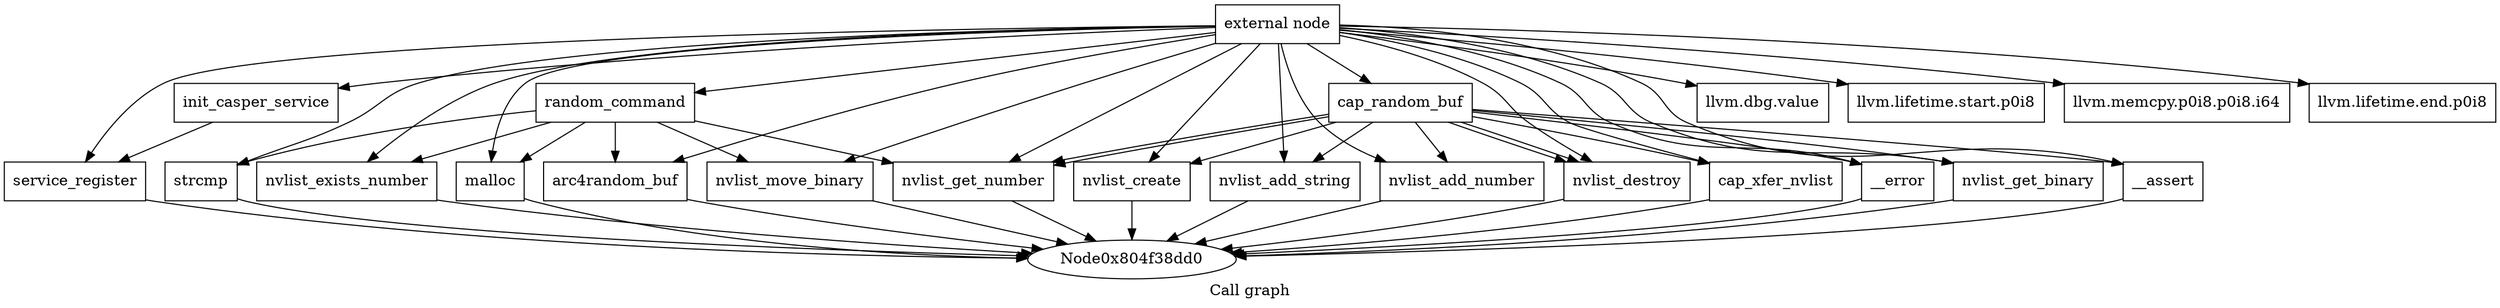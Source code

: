 digraph "Call graph" {
	label="Call graph";

	Node0x804f38da0 [shape=record,label="{external node}"];
	Node0x804f38da0 -> Node0x804f38e30;
	Node0x804f38da0 -> Node0x804f38ef0;
	Node0x804f38da0 -> Node0x804f38e90;
	Node0x804f38da0 -> Node0x804f39190;
	Node0x804f38da0 -> Node0x804f38f50;
	Node0x804f38da0 -> Node0x804f38fb0;
	Node0x804f38da0 -> Node0x804f39010;
	Node0x804f38da0 -> Node0x804f39070;
	Node0x804f38da0 -> Node0x804f390d0;
	Node0x804f38da0 -> Node0x804f39130;
	Node0x804f38da0 -> Node0x804f391f0;
	Node0x804f38da0 -> Node0x804f39550;
	Node0x804f38da0 -> Node0x804f39250;
	Node0x804f38da0 -> Node0x804f392b0;
	Node0x804f38da0 -> Node0x804f39310;
	Node0x804f38da0 -> Node0x804f39370;
	Node0x804f38da0 -> Node0x804f393d0;
	Node0x804f38da0 -> Node0x804f39430;
	Node0x804f38da0 -> Node0x804f39490;
	Node0x804f38da0 -> Node0x804f395b0;
	Node0x804f38da0 -> Node0x804f394f0;
	Node0x804f38da0 -> Node0x804f39610;
	Node0x804f38e30 [shape=record,label="{init_casper_service}"];
	Node0x804f38e30 -> Node0x804f38e90;
	Node0x804f38ef0 [shape=record,label="{random_command}"];
	Node0x804f38ef0 -> Node0x804f38f50;
	Node0x804f38ef0 -> Node0x804f38fb0;
	Node0x804f38ef0 -> Node0x804f39010;
	Node0x804f38ef0 -> Node0x804f39070;
	Node0x804f38ef0 -> Node0x804f390d0;
	Node0x804f38ef0 -> Node0x804f39130;
	Node0x804f38e90 [shape=record,label="{service_register}"];
	Node0x804f38e90 -> Node0x804f38dd0;
	Node0x804f39190 [shape=record,label="{llvm.dbg.value}"];
	Node0x804f38f50 [shape=record,label="{strcmp}"];
	Node0x804f38f50 -> Node0x804f38dd0;
	Node0x804f38fb0 [shape=record,label="{nvlist_exists_number}"];
	Node0x804f38fb0 -> Node0x804f38dd0;
	Node0x804f39010 [shape=record,label="{nvlist_get_number}"];
	Node0x804f39010 -> Node0x804f38dd0;
	Node0x804f39070 [shape=record,label="{malloc}"];
	Node0x804f39070 -> Node0x804f38dd0;
	Node0x804f390d0 [shape=record,label="{arc4random_buf}"];
	Node0x804f390d0 -> Node0x804f38dd0;
	Node0x804f39130 [shape=record,label="{nvlist_move_binary}"];
	Node0x804f39130 -> Node0x804f38dd0;
	Node0x804f391f0 [shape=record,label="{cap_random_buf}"];
	Node0x804f391f0 -> Node0x804f39250;
	Node0x804f391f0 -> Node0x804f392b0;
	Node0x804f391f0 -> Node0x804f39310;
	Node0x804f391f0 -> Node0x804f39370;
	Node0x804f391f0 -> Node0x804f39010;
	Node0x804f391f0 -> Node0x804f39010;
	Node0x804f391f0 -> Node0x804f393d0;
	Node0x804f391f0 -> Node0x804f39430;
	Node0x804f391f0 -> Node0x804f39490;
	Node0x804f391f0 -> Node0x804f39430;
	Node0x804f391f0 -> Node0x804f394f0;
	Node0x804f39550 [shape=record,label="{llvm.lifetime.start.p0i8}"];
	Node0x804f39250 [shape=record,label="{nvlist_create}"];
	Node0x804f39250 -> Node0x804f38dd0;
	Node0x804f392b0 [shape=record,label="{nvlist_add_string}"];
	Node0x804f392b0 -> Node0x804f38dd0;
	Node0x804f39310 [shape=record,label="{nvlist_add_number}"];
	Node0x804f39310 -> Node0x804f38dd0;
	Node0x804f39370 [shape=record,label="{cap_xfer_nvlist}"];
	Node0x804f39370 -> Node0x804f38dd0;
	Node0x804f393d0 [shape=record,label="{__error}"];
	Node0x804f393d0 -> Node0x804f38dd0;
	Node0x804f39430 [shape=record,label="{nvlist_destroy}"];
	Node0x804f39430 -> Node0x804f38dd0;
	Node0x804f39490 [shape=record,label="{nvlist_get_binary}"];
	Node0x804f39490 -> Node0x804f38dd0;
	Node0x804f395b0 [shape=record,label="{llvm.memcpy.p0i8.p0i8.i64}"];
	Node0x804f394f0 [shape=record,label="{__assert}"];
	Node0x804f394f0 -> Node0x804f38dd0;
	Node0x804f39610 [shape=record,label="{llvm.lifetime.end.p0i8}"];
}
